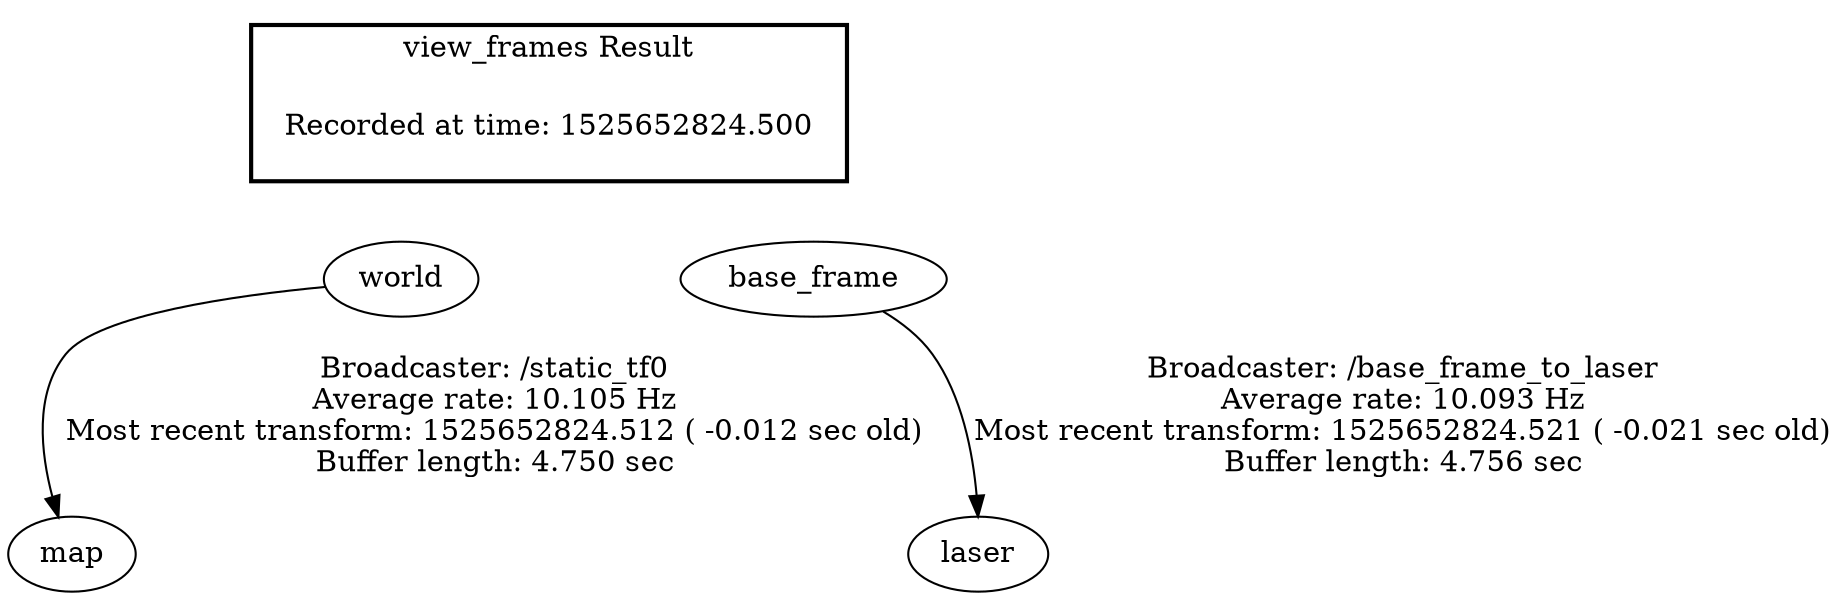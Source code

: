 digraph G {
"world" -> "map"[label="Broadcaster: /static_tf0\nAverage rate: 10.105 Hz\nMost recent transform: 1525652824.512 ( -0.012 sec old)\nBuffer length: 4.750 sec\n"];
"base_frame" -> "laser"[label="Broadcaster: /base_frame_to_laser\nAverage rate: 10.093 Hz\nMost recent transform: 1525652824.521 ( -0.021 sec old)\nBuffer length: 4.756 sec\n"];
edge [style=invis];
 subgraph cluster_legend { style=bold; color=black; label ="view_frames Result";
"Recorded at time: 1525652824.500"[ shape=plaintext ] ;
 }->"world";
edge [style=invis];
 subgraph cluster_legend { style=bold; color=black; label ="view_frames Result";
"Recorded at time: 1525652824.500"[ shape=plaintext ] ;
 }->"base_frame";
}
